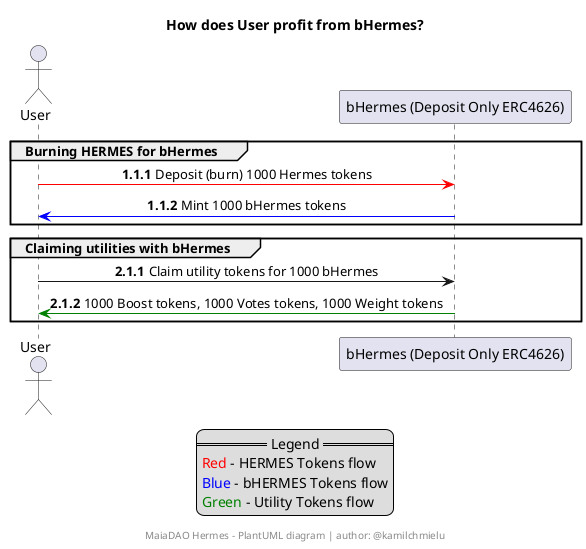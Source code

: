 @startuml
title How does User profit from bHermes?

/' //////////////////////////////////////////////////////////////////
//                            Actors                               //
////////////////////////////////////////////////////////////////// '/

actor "User" as User

/' //////////////////////////////////////////////////////////////////
//                         Core Components                         //
////////////////////////////////////////////////////////////////// '/

participant "bHermes (Deposit Only ERC4626)" as bHermes

/' //////////////////////////////////////////////////////////////////
//                         Interactions                            //
////////////////////////////////////////////////////////////////// '/
autonumber 1.1.1
group Burning HERMES for bHermes
    User -[#red]> bHermes : Deposit (burn) 1000 Hermes tokens
    bHermes -[#blue]> User : Mint 1000 bHermes tokens
end

autonumber inc A
group Claiming utilities with bHermes
    User -> bHermes : Claim utility tokens for 1000 bHermes
    bHermes -[#green]> User : 1000 Boost tokens, 1000 Votes tokens, 1000 Weight tokens
end

/' //////////////////////////////////////////////////////////////////
//                            Legend                               //
////////////////////////////////////////////////////////////////// '/

legend
    == Legend ==
    <font color=red>Red</font> - HERMES Tokens flow
    <font color=blue>Blue</font> - bHERMES Tokens flow
    <font color=green>Green</font> - Utility Tokens flow
endlegend

/' //////////////////////////////////////////////////////////////////
//                            Styling                              //
////////////////////////////////////////////////////////////////// '/

' left to right direction
skinparam linetype ortho
skinparam sequenceMessageAlign center
skinparam note {
    BorderColor black
    BackgroundColor white
    FontColor black
}
skinparam participant {
    FontSize 25
    BackgroundColor lightgray
}

footer MaiaDAO Hermes - PlantUML diagram | author: @kamilchmielu
@enduml

